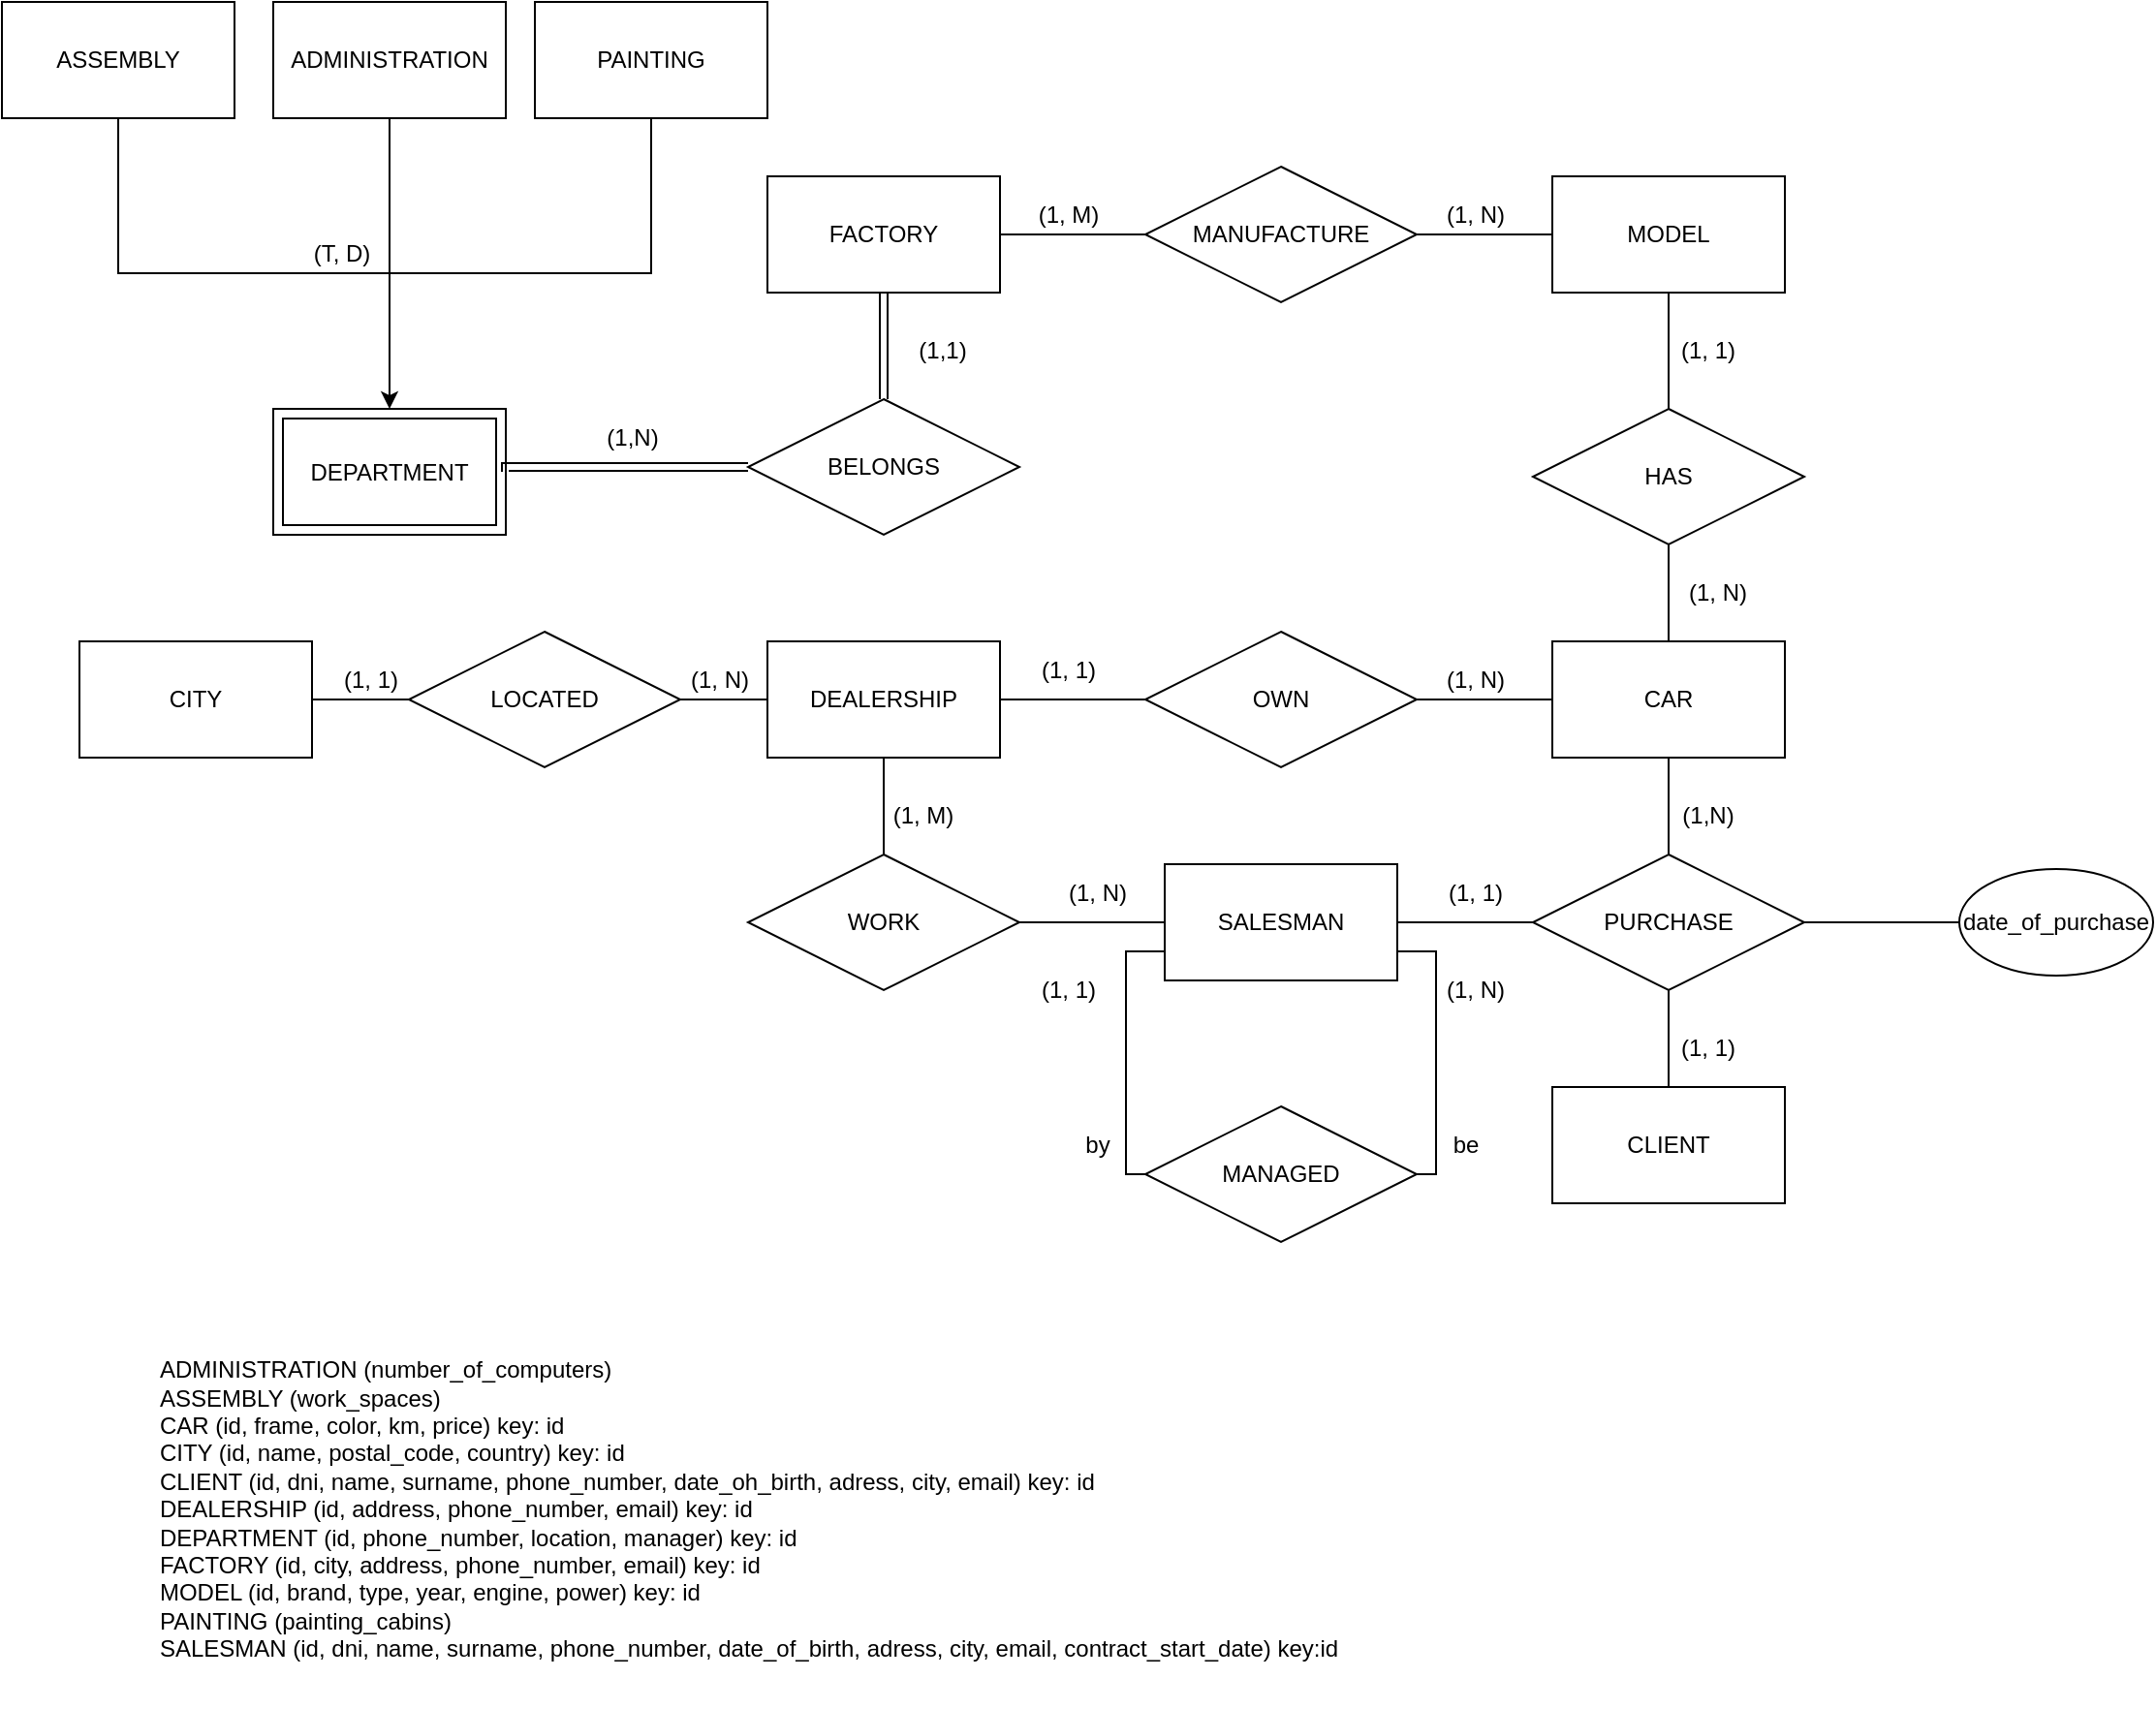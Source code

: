 <mxfile version="20.3.0" type="device"><diagram id="G_J_mvDWH4-E7bLSPWyH" name="Página-1"><mxGraphModel dx="956" dy="1777" grid="1" gridSize="10" guides="1" tooltips="1" connect="1" arrows="1" fold="1" page="1" pageScale="1" pageWidth="827" pageHeight="1169" math="0" shadow="0"><root><mxCell id="0"/><mxCell id="1" parent="0"/><mxCell id="7lAnNetaSjQ9VGc9gMRk-36" style="edgeStyle=orthogonalEdgeStyle;rounded=0;orthogonalLoop=1;jettySize=auto;html=1;exitX=1;exitY=0.5;exitDx=0;exitDy=0;entryX=0;entryY=0.5;entryDx=0;entryDy=0;endArrow=none;endFill=0;" parent="1" source="7lAnNetaSjQ9VGc9gMRk-1" target="7lAnNetaSjQ9VGc9gMRk-19" edge="1"><mxGeometry relative="1" as="geometry"/></mxCell><mxCell id="7lAnNetaSjQ9VGc9gMRk-37" style="edgeStyle=orthogonalEdgeStyle;rounded=0;orthogonalLoop=1;jettySize=auto;html=1;exitX=0;exitY=0.75;exitDx=0;exitDy=0;entryX=0;entryY=0.5;entryDx=0;entryDy=0;endArrow=none;endFill=0;" parent="1" source="7lAnNetaSjQ9VGc9gMRk-1" target="7lAnNetaSjQ9VGc9gMRk-32" edge="1"><mxGeometry relative="1" as="geometry"/></mxCell><mxCell id="7lAnNetaSjQ9VGc9gMRk-38" style="edgeStyle=orthogonalEdgeStyle;rounded=0;orthogonalLoop=1;jettySize=auto;html=1;exitX=1;exitY=0.75;exitDx=0;exitDy=0;entryX=1;entryY=0.5;entryDx=0;entryDy=0;endArrow=none;endFill=0;" parent="1" source="7lAnNetaSjQ9VGc9gMRk-1" target="7lAnNetaSjQ9VGc9gMRk-32" edge="1"><mxGeometry relative="1" as="geometry"><Array as="points"><mxPoint x="750" y="390"/><mxPoint x="750" y="505"/></Array></mxGeometry></mxCell><mxCell id="7lAnNetaSjQ9VGc9gMRk-1" value="SALESMAN" style="rounded=0;whiteSpace=wrap;html=1;" parent="1" vertex="1"><mxGeometry x="610" y="345" width="120" height="60" as="geometry"/></mxCell><mxCell id="7lAnNetaSjQ9VGc9gMRk-43" style="edgeStyle=orthogonalEdgeStyle;rounded=0;orthogonalLoop=1;jettySize=auto;html=1;exitX=0.5;exitY=0;exitDx=0;exitDy=0;entryX=0.5;entryY=1;entryDx=0;entryDy=0;endArrow=none;endFill=0;" parent="1" source="7lAnNetaSjQ9VGc9gMRk-2" target="7lAnNetaSjQ9VGc9gMRk-42" edge="1"><mxGeometry relative="1" as="geometry"/></mxCell><mxCell id="7lAnNetaSjQ9VGc9gMRk-2" value="CAR" style="rounded=0;whiteSpace=wrap;html=1;" parent="1" vertex="1"><mxGeometry x="810" y="230" width="120" height="60" as="geometry"/></mxCell><mxCell id="7lAnNetaSjQ9VGc9gMRk-20" style="edgeStyle=orthogonalEdgeStyle;rounded=0;orthogonalLoop=1;jettySize=auto;html=1;exitX=0.5;exitY=0;exitDx=0;exitDy=0;entryX=0.5;entryY=1;entryDx=0;entryDy=0;endArrow=none;endFill=0;" parent="1" source="7lAnNetaSjQ9VGc9gMRk-3" target="7lAnNetaSjQ9VGc9gMRk-19" edge="1"><mxGeometry relative="1" as="geometry"/></mxCell><mxCell id="7lAnNetaSjQ9VGc9gMRk-3" value="CLIENT" style="rounded=0;whiteSpace=wrap;html=1;" parent="1" vertex="1"><mxGeometry x="810" y="460" width="120" height="60" as="geometry"/></mxCell><mxCell id="7lAnNetaSjQ9VGc9gMRk-14" style="edgeStyle=orthogonalEdgeStyle;rounded=0;orthogonalLoop=1;jettySize=auto;html=1;exitX=1;exitY=0.5;exitDx=0;exitDy=0;entryX=0;entryY=0.5;entryDx=0;entryDy=0;endArrow=none;endFill=0;" parent="1" source="7lAnNetaSjQ9VGc9gMRk-4" target="7lAnNetaSjQ9VGc9gMRk-13" edge="1"><mxGeometry relative="1" as="geometry"/></mxCell><mxCell id="7lAnNetaSjQ9VGc9gMRk-4" value="CITY" style="rounded=0;whiteSpace=wrap;html=1;" parent="1" vertex="1"><mxGeometry x="50" y="230" width="120" height="60" as="geometry"/></mxCell><mxCell id="7lAnNetaSjQ9VGc9gMRk-5" value="FACTORY" style="rounded=0;whiteSpace=wrap;html=1;" parent="1" vertex="1"><mxGeometry x="405" y="-10" width="120" height="60" as="geometry"/></mxCell><mxCell id="7lAnNetaSjQ9VGc9gMRk-10" style="edgeStyle=orthogonalEdgeStyle;rounded=0;orthogonalLoop=1;jettySize=auto;html=1;exitX=0.5;exitY=1;exitDx=0;exitDy=0;entryX=0.5;entryY=0;entryDx=0;entryDy=0;endArrow=none;endFill=0;" parent="1" source="7lAnNetaSjQ9VGc9gMRk-6" target="7lAnNetaSjQ9VGc9gMRk-8" edge="1"><mxGeometry relative="1" as="geometry"/></mxCell><mxCell id="7lAnNetaSjQ9VGc9gMRk-27" style="edgeStyle=orthogonalEdgeStyle;rounded=0;orthogonalLoop=1;jettySize=auto;html=1;exitX=1;exitY=0.5;exitDx=0;exitDy=0;entryX=0;entryY=0.5;entryDx=0;entryDy=0;endArrow=none;endFill=0;" parent="1" source="7lAnNetaSjQ9VGc9gMRk-6" target="7lAnNetaSjQ9VGc9gMRk-23" edge="1"><mxGeometry relative="1" as="geometry"/></mxCell><mxCell id="7lAnNetaSjQ9VGc9gMRk-6" value="DEALERSHIP" style="rounded=0;whiteSpace=wrap;html=1;" parent="1" vertex="1"><mxGeometry x="405" y="230" width="120" height="60" as="geometry"/></mxCell><mxCell id="7lAnNetaSjQ9VGc9gMRk-35" style="edgeStyle=orthogonalEdgeStyle;rounded=0;orthogonalLoop=1;jettySize=auto;html=1;exitX=1;exitY=0.5;exitDx=0;exitDy=0;entryX=0;entryY=0.5;entryDx=0;entryDy=0;endArrow=none;endFill=0;" parent="1" source="7lAnNetaSjQ9VGc9gMRk-8" target="7lAnNetaSjQ9VGc9gMRk-1" edge="1"><mxGeometry relative="1" as="geometry"/></mxCell><mxCell id="7lAnNetaSjQ9VGc9gMRk-8" value="WORK" style="rhombus;whiteSpace=wrap;html=1;" parent="1" vertex="1"><mxGeometry x="395" y="340" width="140" height="70" as="geometry"/></mxCell><mxCell id="7lAnNetaSjQ9VGc9gMRk-15" style="edgeStyle=orthogonalEdgeStyle;rounded=0;orthogonalLoop=1;jettySize=auto;html=1;exitX=1;exitY=0.5;exitDx=0;exitDy=0;entryX=0;entryY=0.5;entryDx=0;entryDy=0;endArrow=none;endFill=0;" parent="1" source="7lAnNetaSjQ9VGc9gMRk-13" target="7lAnNetaSjQ9VGc9gMRk-6" edge="1"><mxGeometry relative="1" as="geometry"/></mxCell><mxCell id="7lAnNetaSjQ9VGc9gMRk-13" value="LOCATED" style="rhombus;whiteSpace=wrap;html=1;" parent="1" vertex="1"><mxGeometry x="220" y="225" width="140" height="70" as="geometry"/></mxCell><mxCell id="7lAnNetaSjQ9VGc9gMRk-21" style="edgeStyle=orthogonalEdgeStyle;rounded=0;orthogonalLoop=1;jettySize=auto;html=1;exitX=0.5;exitY=0;exitDx=0;exitDy=0;entryX=0.5;entryY=1;entryDx=0;entryDy=0;endArrow=none;endFill=0;" parent="1" source="7lAnNetaSjQ9VGc9gMRk-19" target="7lAnNetaSjQ9VGc9gMRk-2" edge="1"><mxGeometry relative="1" as="geometry"/></mxCell><mxCell id="7lAnNetaSjQ9VGc9gMRk-19" value="PURCHASE" style="rhombus;whiteSpace=wrap;html=1;" parent="1" vertex="1"><mxGeometry x="800" y="340" width="140" height="70" as="geometry"/></mxCell><mxCell id="7lAnNetaSjQ9VGc9gMRk-28" style="edgeStyle=orthogonalEdgeStyle;rounded=0;orthogonalLoop=1;jettySize=auto;html=1;exitX=1;exitY=0.5;exitDx=0;exitDy=0;entryX=0;entryY=0.5;entryDx=0;entryDy=0;endArrow=none;endFill=0;" parent="1" source="7lAnNetaSjQ9VGc9gMRk-23" target="7lAnNetaSjQ9VGc9gMRk-2" edge="1"><mxGeometry relative="1" as="geometry"/></mxCell><mxCell id="7lAnNetaSjQ9VGc9gMRk-23" value="OWN" style="rhombus;whiteSpace=wrap;html=1;" parent="1" vertex="1"><mxGeometry x="600" y="225" width="140" height="70" as="geometry"/></mxCell><mxCell id="7lAnNetaSjQ9VGc9gMRk-31" style="edgeStyle=orthogonalEdgeStyle;rounded=0;orthogonalLoop=1;jettySize=auto;html=1;exitX=0;exitY=0.5;exitDx=0;exitDy=0;entryX=1;entryY=0.5;entryDx=0;entryDy=0;endArrow=none;endFill=0;" parent="1" source="7lAnNetaSjQ9VGc9gMRk-29" target="7lAnNetaSjQ9VGc9gMRk-5" edge="1"><mxGeometry relative="1" as="geometry"/></mxCell><mxCell id="7lAnNetaSjQ9VGc9gMRk-41" style="edgeStyle=orthogonalEdgeStyle;rounded=0;orthogonalLoop=1;jettySize=auto;html=1;exitX=1;exitY=0.5;exitDx=0;exitDy=0;entryX=0;entryY=0.5;entryDx=0;entryDy=0;endArrow=none;endFill=0;" parent="1" source="7lAnNetaSjQ9VGc9gMRk-29" target="7lAnNetaSjQ9VGc9gMRk-40" edge="1"><mxGeometry relative="1" as="geometry"/></mxCell><mxCell id="7lAnNetaSjQ9VGc9gMRk-29" value="MANUFACTURE" style="rhombus;whiteSpace=wrap;html=1;" parent="1" vertex="1"><mxGeometry x="600" y="-15" width="140" height="70" as="geometry"/></mxCell><mxCell id="7lAnNetaSjQ9VGc9gMRk-32" value="MANAGED" style="rhombus;whiteSpace=wrap;html=1;" parent="1" vertex="1"><mxGeometry x="600" y="470" width="140" height="70" as="geometry"/></mxCell><mxCell id="7lAnNetaSjQ9VGc9gMRk-40" value="MODEL" style="rounded=0;whiteSpace=wrap;html=1;" parent="1" vertex="1"><mxGeometry x="810" y="-10" width="120" height="60" as="geometry"/></mxCell><mxCell id="7lAnNetaSjQ9VGc9gMRk-44" style="edgeStyle=orthogonalEdgeStyle;rounded=0;orthogonalLoop=1;jettySize=auto;html=1;exitX=0.5;exitY=0;exitDx=0;exitDy=0;entryX=0.5;entryY=1;entryDx=0;entryDy=0;endArrow=none;endFill=0;" parent="1" source="7lAnNetaSjQ9VGc9gMRk-42" target="7lAnNetaSjQ9VGc9gMRk-40" edge="1"><mxGeometry relative="1" as="geometry"/></mxCell><mxCell id="7lAnNetaSjQ9VGc9gMRk-42" value="HAS" style="rhombus;whiteSpace=wrap;html=1;" parent="1" vertex="1"><mxGeometry x="800" y="110" width="140" height="70" as="geometry"/></mxCell><mxCell id="7lAnNetaSjQ9VGc9gMRk-45" value="(1, N)" style="text;html=1;align=center;verticalAlign=middle;resizable=0;points=[];autosize=1;strokeColor=none;fillColor=none;" parent="1" vertex="1"><mxGeometry x="745" y="-5" width="50" height="30" as="geometry"/></mxCell><mxCell id="7lAnNetaSjQ9VGc9gMRk-46" value="(1, M)" style="text;html=1;align=center;verticalAlign=middle;resizable=0;points=[];autosize=1;strokeColor=none;fillColor=none;" parent="1" vertex="1"><mxGeometry x="535" y="-5" width="50" height="30" as="geometry"/></mxCell><mxCell id="7lAnNetaSjQ9VGc9gMRk-47" value="(1, N)" style="text;html=1;align=center;verticalAlign=middle;resizable=0;points=[];autosize=1;strokeColor=none;fillColor=none;" parent="1" vertex="1"><mxGeometry x="870" y="190" width="50" height="30" as="geometry"/></mxCell><mxCell id="7lAnNetaSjQ9VGc9gMRk-48" value="(1, 1)" style="text;html=1;align=center;verticalAlign=middle;resizable=0;points=[];autosize=1;strokeColor=none;fillColor=none;" parent="1" vertex="1"><mxGeometry x="865" y="65" width="50" height="30" as="geometry"/></mxCell><mxCell id="7lAnNetaSjQ9VGc9gMRk-49" value="(1,N)" style="text;html=1;align=center;verticalAlign=middle;resizable=0;points=[];autosize=1;strokeColor=none;fillColor=none;" parent="1" vertex="1"><mxGeometry x="865" y="305" width="50" height="30" as="geometry"/></mxCell><mxCell id="7lAnNetaSjQ9VGc9gMRk-50" value="(1, 1)" style="text;html=1;align=center;verticalAlign=middle;resizable=0;points=[];autosize=1;strokeColor=none;fillColor=none;" parent="1" vertex="1"><mxGeometry x="865" y="425" width="50" height="30" as="geometry"/></mxCell><mxCell id="7lAnNetaSjQ9VGc9gMRk-51" value="(1, 1)" style="text;html=1;align=center;verticalAlign=middle;resizable=0;points=[];autosize=1;strokeColor=none;fillColor=none;" parent="1" vertex="1"><mxGeometry x="745" y="345" width="50" height="30" as="geometry"/></mxCell><mxCell id="7lAnNetaSjQ9VGc9gMRk-52" value="(1, 1)" style="text;html=1;align=center;verticalAlign=middle;resizable=0;points=[];autosize=1;strokeColor=none;fillColor=none;" parent="1" vertex="1"><mxGeometry x="535" y="230" width="50" height="30" as="geometry"/></mxCell><mxCell id="7lAnNetaSjQ9VGc9gMRk-53" value="(1, N)" style="text;html=1;align=center;verticalAlign=middle;resizable=0;points=[];autosize=1;strokeColor=none;fillColor=none;" parent="1" vertex="1"><mxGeometry x="745" y="235" width="50" height="30" as="geometry"/></mxCell><mxCell id="7lAnNetaSjQ9VGc9gMRk-54" value="(1, 1)" style="text;html=1;align=center;verticalAlign=middle;resizable=0;points=[];autosize=1;strokeColor=none;fillColor=none;" parent="1" vertex="1"><mxGeometry x="175" y="235" width="50" height="30" as="geometry"/></mxCell><mxCell id="7lAnNetaSjQ9VGc9gMRk-55" value="(1, N)" style="text;html=1;align=center;verticalAlign=middle;resizable=0;points=[];autosize=1;strokeColor=none;fillColor=none;" parent="1" vertex="1"><mxGeometry x="355" y="235" width="50" height="30" as="geometry"/></mxCell><mxCell id="7lAnNetaSjQ9VGc9gMRk-56" value="(1, N)" style="text;html=1;align=center;verticalAlign=middle;resizable=0;points=[];autosize=1;strokeColor=none;fillColor=none;" parent="1" vertex="1"><mxGeometry x="550" y="345" width="50" height="30" as="geometry"/></mxCell><mxCell id="7lAnNetaSjQ9VGc9gMRk-57" value="(1, M)" style="text;html=1;align=center;verticalAlign=middle;resizable=0;points=[];autosize=1;strokeColor=none;fillColor=none;" parent="1" vertex="1"><mxGeometry x="460" y="305" width="50" height="30" as="geometry"/></mxCell><mxCell id="7lAnNetaSjQ9VGc9gMRk-58" value="(1, 1)" style="text;html=1;align=center;verticalAlign=middle;resizable=0;points=[];autosize=1;strokeColor=none;fillColor=none;" parent="1" vertex="1"><mxGeometry x="535" y="395" width="50" height="30" as="geometry"/></mxCell><mxCell id="7lAnNetaSjQ9VGc9gMRk-59" value="(1, N)" style="text;html=1;align=center;verticalAlign=middle;resizable=0;points=[];autosize=1;strokeColor=none;fillColor=none;" parent="1" vertex="1"><mxGeometry x="745" y="395" width="50" height="30" as="geometry"/></mxCell><mxCell id="7lAnNetaSjQ9VGc9gMRk-60" value="by" style="text;html=1;align=center;verticalAlign=middle;resizable=0;points=[];autosize=1;strokeColor=none;fillColor=none;" parent="1" vertex="1"><mxGeometry x="555" y="475" width="40" height="30" as="geometry"/></mxCell><mxCell id="7lAnNetaSjQ9VGc9gMRk-61" value="be" style="text;html=1;align=center;verticalAlign=middle;resizable=0;points=[];autosize=1;strokeColor=none;fillColor=none;" parent="1" vertex="1"><mxGeometry x="745" y="475" width="40" height="30" as="geometry"/></mxCell><mxCell id="tS_nX9ZY2BtiwGrJUKKJ-1" value="&lt;div style=&quot;text-align: left;&quot;&gt;&lt;span style=&quot;background-color: initial;&quot;&gt;ADMINISTRATION (number_of_computers)&lt;/span&gt;&lt;/div&gt;&lt;div style=&quot;text-align: left;&quot;&gt;&lt;span style=&quot;background-color: initial;&quot;&gt;ASSEMBLY (work_spaces)&lt;/span&gt;&lt;/div&gt;&lt;div style=&quot;text-align: left;&quot;&gt;&lt;span style=&quot;background-color: initial;&quot;&gt;CAR (id,&amp;nbsp;&lt;/span&gt;&lt;span style=&quot;background-color: initial;&quot;&gt;frame&lt;/span&gt;&lt;span style=&quot;background-color: initial;&quot;&gt;, color, km, price) key: id&lt;/span&gt;&lt;span style=&quot;background-color: initial;&quot;&gt;&lt;/span&gt;&lt;/div&gt;&lt;div style=&quot;text-align: left;&quot;&gt;&lt;span style=&quot;background-color: initial;&quot;&gt;CITY (id,&amp;nbsp;&lt;/span&gt;&lt;span style=&quot;background-color: initial;&quot;&gt;name&lt;/span&gt;&lt;span style=&quot;background-color: initial;&quot;&gt;, postal_code, country) key: id&lt;/span&gt;&lt;span style=&quot;background-color: initial;&quot;&gt;&lt;/span&gt;&lt;/div&gt;&lt;div style=&quot;text-align: left;&quot;&gt;&lt;span style=&quot;background-color: initial;&quot;&gt;CLIENT (id,&amp;nbsp;&lt;/span&gt;&lt;span style=&quot;background-color: initial;&quot;&gt;dni&lt;/span&gt;&lt;span style=&quot;background-color: initial;&quot;&gt;, name, surname, phone_number, date_oh_birth, adress, city, email) key: id&lt;/span&gt;&lt;/div&gt;&lt;div style=&quot;text-align: left;&quot;&gt;&lt;span style=&quot;background-color: initial;&quot;&gt;DEALERSHIP (id&lt;/span&gt;&lt;span style=&quot;background-color: initial;&quot;&gt;, address, phone_number, email) key: id&lt;/span&gt;&lt;span style=&quot;background-color: initial;&quot;&gt;&lt;/span&gt;&lt;/div&gt;&lt;div style=&quot;text-align: left;&quot;&gt;DEPARTMENT (id, phone_number, location, manager) key: id&lt;/div&gt;&lt;div style=&quot;text-align: left;&quot;&gt;&lt;span style=&quot;background-color: initial;&quot;&gt;FACTORY (id&lt;/span&gt;&lt;span style=&quot;background-color: initial;&quot;&gt;, city, address, phone_number, email) key: id&lt;/span&gt;&lt;span style=&quot;background-color: initial;&quot;&gt;&lt;/span&gt;&lt;/div&gt;&lt;div style=&quot;text-align: left;&quot;&gt;&lt;span style=&quot;background-color: initial;&quot;&gt;MODEL (id&lt;/span&gt;&lt;span style=&quot;background-color: initial;&quot;&gt;, brand, type, year, engine, power) key: id&lt;/span&gt;&lt;span style=&quot;background-color: initial;&quot;&gt;&lt;/span&gt;&lt;/div&gt;&lt;div style=&quot;text-align: left;&quot;&gt;&lt;span style=&quot;background-color: initial;&quot;&gt;PAINTING (painting_cabins)&lt;/span&gt;&lt;/div&gt;&lt;div style=&quot;text-align: left;&quot;&gt;&lt;span style=&quot;background-color: initial;&quot;&gt;SALESMAN (id,&amp;nbsp;&lt;/span&gt;&lt;span style=&quot;background-color: initial;&quot;&gt;dni&lt;/span&gt;&lt;span style=&quot;background-color: initial;&quot;&gt;, name, surname, phone_number, date_of_birth, adress, city, email, contract_start_date) key:id&lt;/span&gt;&lt;/div&gt;&lt;span style=&quot;background-color: initial; text-align: left;&quot;&gt;&lt;br&gt;&lt;/span&gt;" style="text;html=1;align=center;verticalAlign=middle;resizable=0;points=[];autosize=1;strokeColor=none;fillColor=none;" parent="1" vertex="1"><mxGeometry x="80" y="590" width="630" height="190" as="geometry"/></mxCell><mxCell id="8Al3-Cg8xsV_5hMRMKKO-2" style="edgeStyle=orthogonalEdgeStyle;rounded=0;orthogonalLoop=1;jettySize=auto;html=1;exitX=0;exitY=0.5;exitDx=0;exitDy=0;entryX=1;entryY=0.5;entryDx=0;entryDy=0;endArrow=none;endFill=0;" parent="1" source="8Al3-Cg8xsV_5hMRMKKO-1" target="7lAnNetaSjQ9VGc9gMRk-19" edge="1"><mxGeometry relative="1" as="geometry"/></mxCell><mxCell id="8Al3-Cg8xsV_5hMRMKKO-1" value="date_of_purchase" style="ellipse;whiteSpace=wrap;html=1;" parent="1" vertex="1"><mxGeometry x="1020" y="347.5" width="100" height="55" as="geometry"/></mxCell><mxCell id="8m3cpUP7sE1njfGgb3kp-3" value="DEPARTMENT" style="shape=ext;margin=3;double=1;whiteSpace=wrap;html=1;align=center;" vertex="1" parent="1"><mxGeometry x="150" y="110" width="120" height="65" as="geometry"/></mxCell><mxCell id="8m3cpUP7sE1njfGgb3kp-13" style="edgeStyle=orthogonalEdgeStyle;shape=link;rounded=0;orthogonalLoop=1;jettySize=auto;html=1;endArrow=none;endFill=0;entryX=1;entryY=0.5;entryDx=0;entryDy=0;" edge="1" parent="1" source="8m3cpUP7sE1njfGgb3kp-10" target="8m3cpUP7sE1njfGgb3kp-3"><mxGeometry relative="1" as="geometry"><mxPoint x="270" y="115" as="targetPoint"/><Array as="points"><mxPoint x="270" y="140"/></Array></mxGeometry></mxCell><mxCell id="8m3cpUP7sE1njfGgb3kp-10" value="BELONGS" style="rhombus;whiteSpace=wrap;html=1;" vertex="1" parent="1"><mxGeometry x="395" y="105" width="140" height="70" as="geometry"/></mxCell><mxCell id="8m3cpUP7sE1njfGgb3kp-14" value="(1,1)" style="text;html=1;align=center;verticalAlign=middle;resizable=0;points=[];autosize=1;strokeColor=none;fillColor=none;" vertex="1" parent="1"><mxGeometry x="470" y="65" width="50" height="30" as="geometry"/></mxCell><mxCell id="8m3cpUP7sE1njfGgb3kp-15" value="(1,N)" style="text;html=1;align=center;verticalAlign=middle;resizable=0;points=[];autosize=1;strokeColor=none;fillColor=none;" vertex="1" parent="1"><mxGeometry x="310" y="110" width="50" height="30" as="geometry"/></mxCell><mxCell id="8m3cpUP7sE1njfGgb3kp-18" style="edgeStyle=orthogonalEdgeStyle;rounded=0;orthogonalLoop=1;jettySize=auto;html=1;entryX=0.5;entryY=0;entryDx=0;entryDy=0;endArrow=classic;endFill=1;exitX=0.5;exitY=1;exitDx=0;exitDy=0;" edge="1" parent="1" source="8m3cpUP7sE1njfGgb3kp-16" target="8m3cpUP7sE1njfGgb3kp-3"><mxGeometry relative="1" as="geometry"><Array as="points"><mxPoint x="70" y="40"/><mxPoint x="210" y="40"/></Array></mxGeometry></mxCell><mxCell id="8m3cpUP7sE1njfGgb3kp-16" value="ASSEMBLY" style="rounded=0;whiteSpace=wrap;html=1;" vertex="1" parent="1"><mxGeometry x="10" y="-100" width="120" height="60" as="geometry"/></mxCell><mxCell id="8m3cpUP7sE1njfGgb3kp-20" style="edgeStyle=orthogonalEdgeStyle;rounded=0;orthogonalLoop=1;jettySize=auto;html=1;endArrow=none;endFill=0;" edge="1" parent="1" source="8m3cpUP7sE1njfGgb3kp-17"><mxGeometry relative="1" as="geometry"><mxPoint x="300" y="40" as="targetPoint"/><Array as="points"><mxPoint x="345" y="40"/></Array></mxGeometry></mxCell><mxCell id="8m3cpUP7sE1njfGgb3kp-17" value="PAINTING" style="rounded=0;whiteSpace=wrap;html=1;" vertex="1" parent="1"><mxGeometry x="285" y="-100" width="120" height="60" as="geometry"/></mxCell><mxCell id="8m3cpUP7sE1njfGgb3kp-21" value="" style="endArrow=none;html=1;rounded=0;" edge="1" parent="1"><mxGeometry width="50" height="50" relative="1" as="geometry"><mxPoint x="210" y="40" as="sourcePoint"/><mxPoint x="300" y="40" as="targetPoint"/></mxGeometry></mxCell><mxCell id="8m3cpUP7sE1njfGgb3kp-22" value="(T, D)" style="text;html=1;align=center;verticalAlign=middle;resizable=0;points=[];autosize=1;strokeColor=none;fillColor=none;" vertex="1" parent="1"><mxGeometry x="160" y="15" width="50" height="30" as="geometry"/></mxCell><mxCell id="8m3cpUP7sE1njfGgb3kp-24" value="" style="endArrow=none;html=1;rounded=0;exitX=0.5;exitY=0;exitDx=0;exitDy=0;entryX=0.5;entryY=1;entryDx=0;entryDy=0;shape=link;" edge="1" parent="1" source="8m3cpUP7sE1njfGgb3kp-10" target="7lAnNetaSjQ9VGc9gMRk-5"><mxGeometry width="50" height="50" relative="1" as="geometry"><mxPoint x="420" y="100" as="sourcePoint"/><mxPoint x="470" y="50" as="targetPoint"/></mxGeometry></mxCell><mxCell id="8m3cpUP7sE1njfGgb3kp-28" value="" style="endArrow=none;html=1;rounded=0;" edge="1" parent="1"><mxGeometry width="50" height="50" relative="1" as="geometry"><mxPoint x="210" y="40" as="sourcePoint"/><mxPoint x="210" y="-40" as="targetPoint"/></mxGeometry></mxCell><mxCell id="8m3cpUP7sE1njfGgb3kp-29" value="ADMINISTRATION" style="rounded=0;whiteSpace=wrap;html=1;" vertex="1" parent="1"><mxGeometry x="150" y="-100" width="120" height="60" as="geometry"/></mxCell></root></mxGraphModel></diagram></mxfile>